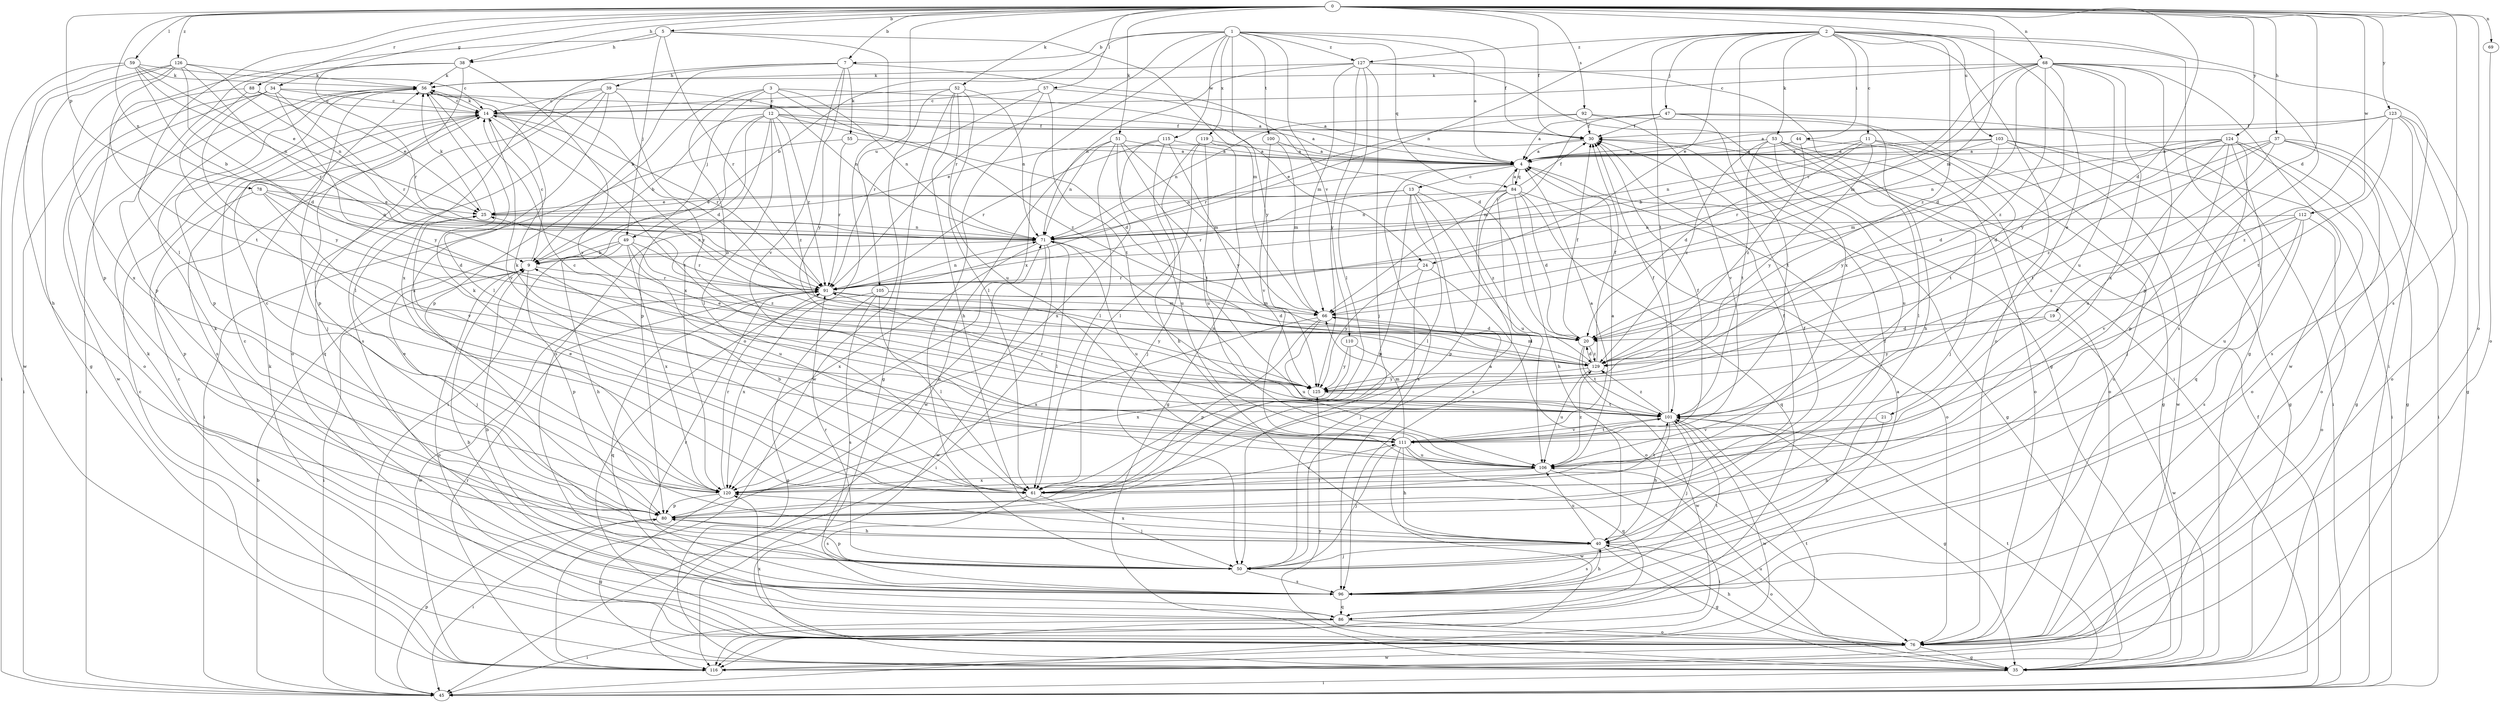 strict digraph  {
0;
1;
2;
3;
4;
5;
7;
9;
11;
12;
13;
14;
19;
20;
21;
24;
25;
30;
34;
35;
37;
38;
39;
40;
44;
45;
47;
49;
50;
51;
52;
53;
55;
56;
57;
59;
61;
66;
68;
69;
71;
76;
78;
80;
84;
86;
88;
91;
92;
96;
100;
101;
103;
105;
106;
110;
111;
112;
115;
116;
119;
120;
123;
124;
125;
126;
127;
129;
0 -> 5  [label=b];
0 -> 7  [label=b];
0 -> 19  [label=d];
0 -> 20  [label=d];
0 -> 30  [label=f];
0 -> 34  [label=g];
0 -> 37  [label=h];
0 -> 38  [label=h];
0 -> 51  [label=k];
0 -> 52  [label=k];
0 -> 57  [label=l];
0 -> 59  [label=l];
0 -> 61  [label=l];
0 -> 66  [label=m];
0 -> 68  [label=n];
0 -> 69  [label=n];
0 -> 71  [label=n];
0 -> 76  [label=o];
0 -> 78  [label=p];
0 -> 88  [label=r];
0 -> 92  [label=s];
0 -> 96  [label=s];
0 -> 103  [label=u];
0 -> 105  [label=u];
0 -> 112  [label=w];
0 -> 123  [label=y];
0 -> 124  [label=y];
0 -> 126  [label=z];
1 -> 4  [label=a];
1 -> 7  [label=b];
1 -> 9  [label=b];
1 -> 30  [label=f];
1 -> 84  [label=q];
1 -> 91  [label=r];
1 -> 100  [label=t];
1 -> 110  [label=v];
1 -> 115  [label=w];
1 -> 119  [label=x];
1 -> 120  [label=x];
1 -> 125  [label=y];
1 -> 127  [label=z];
2 -> 11  [label=c];
2 -> 21  [label=e];
2 -> 24  [label=e];
2 -> 35  [label=g];
2 -> 44  [label=i];
2 -> 45  [label=i];
2 -> 47  [label=j];
2 -> 53  [label=k];
2 -> 71  [label=n];
2 -> 76  [label=o];
2 -> 101  [label=t];
2 -> 120  [label=x];
2 -> 127  [label=z];
2 -> 129  [label=z];
3 -> 12  [label=c];
3 -> 24  [label=e];
3 -> 49  [label=j];
3 -> 71  [label=n];
3 -> 80  [label=p];
3 -> 120  [label=x];
3 -> 129  [label=z];
4 -> 13  [label=c];
4 -> 35  [label=g];
4 -> 71  [label=n];
4 -> 84  [label=q];
4 -> 96  [label=s];
5 -> 38  [label=h];
5 -> 49  [label=j];
5 -> 66  [label=m];
5 -> 76  [label=o];
5 -> 80  [label=p];
5 -> 91  [label=r];
7 -> 9  [label=b];
7 -> 20  [label=d];
7 -> 39  [label=h];
7 -> 55  [label=k];
7 -> 111  [label=v];
7 -> 120  [label=x];
7 -> 125  [label=y];
9 -> 14  [label=c];
9 -> 45  [label=i];
9 -> 76  [label=o];
9 -> 80  [label=p];
9 -> 91  [label=r];
11 -> 4  [label=a];
11 -> 20  [label=d];
11 -> 35  [label=g];
11 -> 71  [label=n];
11 -> 101  [label=t];
11 -> 125  [label=y];
12 -> 4  [label=a];
12 -> 9  [label=b];
12 -> 20  [label=d];
12 -> 30  [label=f];
12 -> 45  [label=i];
12 -> 61  [label=l];
12 -> 80  [label=p];
12 -> 91  [label=r];
12 -> 96  [label=s];
12 -> 129  [label=z];
13 -> 25  [label=e];
13 -> 61  [label=l];
13 -> 80  [label=p];
13 -> 91  [label=r];
13 -> 96  [label=s];
13 -> 106  [label=u];
13 -> 129  [label=z];
14 -> 30  [label=f];
14 -> 56  [label=k];
14 -> 91  [label=r];
14 -> 96  [label=s];
14 -> 101  [label=t];
14 -> 111  [label=v];
19 -> 20  [label=d];
19 -> 116  [label=w];
19 -> 125  [label=y];
20 -> 30  [label=f];
20 -> 101  [label=t];
20 -> 116  [label=w];
20 -> 129  [label=z];
21 -> 40  [label=h];
21 -> 111  [label=v];
24 -> 50  [label=j];
24 -> 76  [label=o];
24 -> 91  [label=r];
24 -> 125  [label=y];
25 -> 56  [label=k];
25 -> 71  [label=n];
30 -> 4  [label=a];
30 -> 25  [label=e];
34 -> 4  [label=a];
34 -> 14  [label=c];
34 -> 61  [label=l];
34 -> 76  [label=o];
34 -> 91  [label=r];
34 -> 116  [label=w];
34 -> 125  [label=y];
35 -> 45  [label=i];
35 -> 101  [label=t];
35 -> 106  [label=u];
35 -> 125  [label=y];
37 -> 4  [label=a];
37 -> 20  [label=d];
37 -> 35  [label=g];
37 -> 45  [label=i];
37 -> 76  [label=o];
37 -> 101  [label=t];
37 -> 129  [label=z];
38 -> 56  [label=k];
38 -> 76  [label=o];
38 -> 80  [label=p];
38 -> 91  [label=r];
38 -> 111  [label=v];
39 -> 14  [label=c];
39 -> 20  [label=d];
39 -> 71  [label=n];
39 -> 80  [label=p];
39 -> 86  [label=q];
39 -> 96  [label=s];
39 -> 120  [label=x];
40 -> 30  [label=f];
40 -> 35  [label=g];
40 -> 50  [label=j];
40 -> 76  [label=o];
40 -> 96  [label=s];
40 -> 106  [label=u];
40 -> 120  [label=x];
44 -> 4  [label=a];
44 -> 76  [label=o];
44 -> 129  [label=z];
45 -> 9  [label=b];
45 -> 30  [label=f];
45 -> 80  [label=p];
47 -> 4  [label=a];
47 -> 30  [label=f];
47 -> 45  [label=i];
47 -> 66  [label=m];
47 -> 76  [label=o];
47 -> 101  [label=t];
49 -> 9  [label=b];
49 -> 40  [label=h];
49 -> 50  [label=j];
49 -> 91  [label=r];
49 -> 106  [label=u];
49 -> 120  [label=x];
49 -> 129  [label=z];
50 -> 4  [label=a];
50 -> 14  [label=c];
50 -> 56  [label=k];
50 -> 80  [label=p];
50 -> 91  [label=r];
50 -> 96  [label=s];
51 -> 4  [label=a];
51 -> 61  [label=l];
51 -> 66  [label=m];
51 -> 71  [label=n];
51 -> 101  [label=t];
51 -> 106  [label=u];
51 -> 116  [label=w];
52 -> 14  [label=c];
52 -> 35  [label=g];
52 -> 40  [label=h];
52 -> 61  [label=l];
52 -> 71  [label=n];
52 -> 106  [label=u];
52 -> 116  [label=w];
53 -> 4  [label=a];
53 -> 50  [label=j];
53 -> 61  [label=l];
53 -> 76  [label=o];
53 -> 101  [label=t];
53 -> 106  [label=u];
53 -> 129  [label=z];
55 -> 4  [label=a];
55 -> 45  [label=i];
55 -> 91  [label=r];
56 -> 14  [label=c];
56 -> 45  [label=i];
56 -> 50  [label=j];
56 -> 61  [label=l];
56 -> 80  [label=p];
56 -> 125  [label=y];
57 -> 4  [label=a];
57 -> 14  [label=c];
57 -> 50  [label=j];
57 -> 91  [label=r];
57 -> 101  [label=t];
59 -> 9  [label=b];
59 -> 14  [label=c];
59 -> 25  [label=e];
59 -> 40  [label=h];
59 -> 45  [label=i];
59 -> 56  [label=k];
59 -> 71  [label=n];
61 -> 9  [label=b];
61 -> 25  [label=e];
61 -> 30  [label=f];
61 -> 50  [label=j];
61 -> 56  [label=k];
61 -> 96  [label=s];
61 -> 101  [label=t];
61 -> 111  [label=v];
66 -> 20  [label=d];
66 -> 80  [label=p];
66 -> 106  [label=u];
66 -> 120  [label=x];
68 -> 14  [label=c];
68 -> 20  [label=d];
68 -> 56  [label=k];
68 -> 66  [label=m];
68 -> 80  [label=p];
68 -> 91  [label=r];
68 -> 96  [label=s];
68 -> 106  [label=u];
68 -> 116  [label=w];
68 -> 120  [label=x];
68 -> 125  [label=y];
68 -> 129  [label=z];
69 -> 76  [label=o];
71 -> 9  [label=b];
71 -> 45  [label=i];
71 -> 61  [label=l];
71 -> 106  [label=u];
71 -> 116  [label=w];
71 -> 120  [label=x];
76 -> 14  [label=c];
76 -> 35  [label=g];
76 -> 40  [label=h];
76 -> 56  [label=k];
76 -> 116  [label=w];
76 -> 120  [label=x];
78 -> 20  [label=d];
78 -> 25  [label=e];
78 -> 71  [label=n];
78 -> 80  [label=p];
78 -> 111  [label=v];
80 -> 30  [label=f];
80 -> 40  [label=h];
80 -> 45  [label=i];
80 -> 71  [label=n];
84 -> 4  [label=a];
84 -> 20  [label=d];
84 -> 25  [label=e];
84 -> 30  [label=f];
84 -> 40  [label=h];
84 -> 61  [label=l];
84 -> 71  [label=n];
84 -> 76  [label=o];
84 -> 80  [label=p];
84 -> 86  [label=q];
86 -> 4  [label=a];
86 -> 9  [label=b];
86 -> 45  [label=i];
86 -> 56  [label=k];
86 -> 76  [label=o];
88 -> 14  [label=c];
88 -> 25  [label=e];
88 -> 45  [label=i];
88 -> 125  [label=y];
91 -> 66  [label=m];
91 -> 71  [label=n];
91 -> 86  [label=q];
91 -> 116  [label=w];
91 -> 125  [label=y];
92 -> 30  [label=f];
92 -> 40  [label=h];
92 -> 71  [label=n];
92 -> 91  [label=r];
92 -> 111  [label=v];
96 -> 9  [label=b];
96 -> 40  [label=h];
96 -> 86  [label=q];
96 -> 91  [label=r];
96 -> 101  [label=t];
100 -> 4  [label=a];
100 -> 66  [label=m];
100 -> 111  [label=v];
101 -> 14  [label=c];
101 -> 30  [label=f];
101 -> 35  [label=g];
101 -> 40  [label=h];
101 -> 50  [label=j];
101 -> 71  [label=n];
101 -> 91  [label=r];
101 -> 111  [label=v];
101 -> 116  [label=w];
101 -> 129  [label=z];
103 -> 4  [label=a];
103 -> 9  [label=b];
103 -> 35  [label=g];
103 -> 45  [label=i];
103 -> 91  [label=r];
103 -> 116  [label=w];
103 -> 125  [label=y];
105 -> 20  [label=d];
105 -> 35  [label=g];
105 -> 61  [label=l];
105 -> 66  [label=m];
105 -> 96  [label=s];
105 -> 120  [label=x];
106 -> 4  [label=a];
106 -> 45  [label=i];
106 -> 61  [label=l];
106 -> 120  [label=x];
106 -> 129  [label=z];
110 -> 120  [label=x];
110 -> 125  [label=y];
110 -> 129  [label=z];
111 -> 4  [label=a];
111 -> 30  [label=f];
111 -> 40  [label=h];
111 -> 50  [label=j];
111 -> 56  [label=k];
111 -> 66  [label=m];
111 -> 86  [label=q];
111 -> 101  [label=t];
111 -> 106  [label=u];
111 -> 116  [label=w];
112 -> 71  [label=n];
112 -> 76  [label=o];
112 -> 96  [label=s];
112 -> 106  [label=u];
112 -> 111  [label=v];
112 -> 129  [label=z];
115 -> 4  [label=a];
115 -> 40  [label=h];
115 -> 91  [label=r];
115 -> 120  [label=x];
115 -> 125  [label=y];
116 -> 14  [label=c];
116 -> 91  [label=r];
116 -> 101  [label=t];
119 -> 4  [label=a];
119 -> 35  [label=g];
119 -> 50  [label=j];
119 -> 61  [label=l];
119 -> 106  [label=u];
120 -> 14  [label=c];
120 -> 25  [label=e];
120 -> 35  [label=g];
120 -> 80  [label=p];
120 -> 91  [label=r];
123 -> 4  [label=a];
123 -> 30  [label=f];
123 -> 35  [label=g];
123 -> 76  [label=o];
123 -> 96  [label=s];
123 -> 101  [label=t];
123 -> 129  [label=z];
124 -> 4  [label=a];
124 -> 20  [label=d];
124 -> 35  [label=g];
124 -> 50  [label=j];
124 -> 66  [label=m];
124 -> 71  [label=n];
124 -> 76  [label=o];
124 -> 80  [label=p];
124 -> 86  [label=q];
124 -> 106  [label=u];
125 -> 25  [label=e];
125 -> 101  [label=t];
126 -> 20  [label=d];
126 -> 35  [label=g];
126 -> 56  [label=k];
126 -> 71  [label=n];
126 -> 91  [label=r];
126 -> 101  [label=t];
126 -> 116  [label=w];
126 -> 120  [label=x];
127 -> 35  [label=g];
127 -> 45  [label=i];
127 -> 50  [label=j];
127 -> 56  [label=k];
127 -> 61  [label=l];
127 -> 66  [label=m];
127 -> 71  [label=n];
127 -> 125  [label=y];
129 -> 14  [label=c];
129 -> 20  [label=d];
129 -> 30  [label=f];
129 -> 66  [label=m];
129 -> 106  [label=u];
129 -> 125  [label=y];
}
